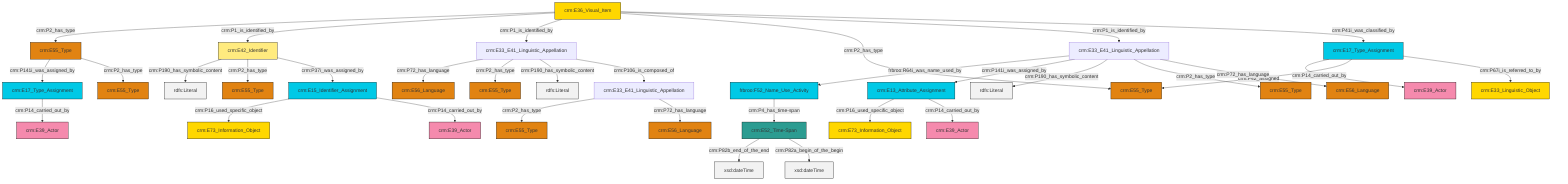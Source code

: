 graph TD
classDef Literal fill:#f2f2f2,stroke:#000000;
classDef CRM_Entity fill:#FFFFFF,stroke:#000000;
classDef Temporal_Entity fill:#00C9E6, stroke:#000000;
classDef Type fill:#E18312, stroke:#000000;
classDef Time-Span fill:#2C9C91, stroke:#000000;
classDef Appellation fill:#FFEB7F, stroke:#000000;
classDef Place fill:#008836, stroke:#000000;
classDef Persistent_Item fill:#B266B2, stroke:#000000;
classDef Conceptual_Object fill:#FFD700, stroke:#000000;
classDef Physical_Thing fill:#D2B48C, stroke:#000000;
classDef Actor fill:#f58aad, stroke:#000000;
classDef PC_Classes fill:#4ce600, stroke:#000000;
classDef Multi fill:#cccccc,stroke:#000000;

2["crm:E42_Identifier"]:::Appellation -->|crm:P190_has_symbolic_content| 3[rdfs:Literal]:::Literal
4["crm:E36_Visual_Item"]:::Conceptual_Object -->|crm:P2_has_type| 5["crm:E55_Type"]:::Type
6["crm:E33_E41_Linguistic_Appellation"]:::Default -->|frbroo:R64i_was_name_used_by| 7["frbroo:F52_Name_Use_Activity"]:::Temporal_Entity
8["crm:E33_E41_Linguistic_Appellation"]:::Default -->|crm:P72_has_language| 9["crm:E56_Language"]:::Type
6["crm:E33_E41_Linguistic_Appellation"]:::Default -->|crm:P141i_was_assigned_by| 10["crm:E13_Attribute_Assignment"]:::Temporal_Entity
6["crm:E33_E41_Linguistic_Appellation"]:::Default -->|crm:P190_has_symbolic_content| 15[rdfs:Literal]:::Literal
4["crm:E36_Visual_Item"]:::Conceptual_Object -->|crm:P1_is_identified_by| 2["crm:E42_Identifier"]:::Appellation
16["crm:E15_Identifier_Assignment"]:::Temporal_Entity -->|crm:P16_used_specific_object| 0["crm:E73_Information_Object"]:::Conceptual_Object
8["crm:E33_E41_Linguistic_Appellation"]:::Default -->|crm:P2_has_type| 22["crm:E55_Type"]:::Type
10["crm:E13_Attribute_Assignment"]:::Temporal_Entity -->|crm:P16_used_specific_object| 23["crm:E73_Information_Object"]:::Conceptual_Object
13["crm:E33_E41_Linguistic_Appellation"]:::Default -->|crm:P2_has_type| 24["crm:E55_Type"]:::Type
25["crm:E17_Type_Assignment"]:::Temporal_Entity -->|crm:P14_carried_out_by| 20["crm:E39_Actor"]:::Actor
8["crm:E33_E41_Linguistic_Appellation"]:::Default -->|crm:P190_has_symbolic_content| 27[rdfs:Literal]:::Literal
4["crm:E36_Visual_Item"]:::Conceptual_Object -->|crm:P1_is_identified_by| 8["crm:E33_E41_Linguistic_Appellation"]:::Default
30["crm:E52_Time-Span"]:::Time-Span -->|crm:P82b_end_of_the_end| 32[xsd:dateTime]:::Literal
4["crm:E36_Visual_Item"]:::Conceptual_Object -->|crm:P2_has_type| 36["crm:E55_Type"]:::Type
13["crm:E33_E41_Linguistic_Appellation"]:::Default -->|crm:P72_has_language| 17["crm:E56_Language"]:::Type
16["crm:E15_Identifier_Assignment"]:::Temporal_Entity -->|crm:P14_carried_out_by| 40["crm:E39_Actor"]:::Actor
6["crm:E33_E41_Linguistic_Appellation"]:::Default -->|crm:P2_has_type| 42["crm:E55_Type"]:::Type
38["crm:E17_Type_Assignment"]:::Temporal_Entity -->|crm:P14_carried_out_by| 34["crm:E39_Actor"]:::Actor
7["frbroo:F52_Name_Use_Activity"]:::Temporal_Entity -->|crm:P4_has_time-span| 30["crm:E52_Time-Span"]:::Time-Span
5["crm:E55_Type"]:::Type -->|crm:P141i_was_assigned_by| 38["crm:E17_Type_Assignment"]:::Temporal_Entity
5["crm:E55_Type"]:::Type -->|crm:P2_has_type| 11["crm:E55_Type"]:::Type
25["crm:E17_Type_Assignment"]:::Temporal_Entity -->|crm:P42_assigned| 36["crm:E55_Type"]:::Type
4["crm:E36_Visual_Item"]:::Conceptual_Object -->|crm:P1_is_identified_by| 6["crm:E33_E41_Linguistic_Appellation"]:::Default
10["crm:E13_Attribute_Assignment"]:::Temporal_Entity -->|crm:P14_carried_out_by| 28["crm:E39_Actor"]:::Actor
6["crm:E33_E41_Linguistic_Appellation"]:::Default -->|crm:P72_has_language| 53["crm:E56_Language"]:::Type
30["crm:E52_Time-Span"]:::Time-Span -->|crm:P82a_begin_of_the_begin| 58[xsd:dateTime]:::Literal
8["crm:E33_E41_Linguistic_Appellation"]:::Default -->|crm:P106_is_composed_of| 13["crm:E33_E41_Linguistic_Appellation"]:::Default
2["crm:E42_Identifier"]:::Appellation -->|crm:P2_has_type| 55["crm:E55_Type"]:::Type
25["crm:E17_Type_Assignment"]:::Temporal_Entity -->|crm:P67i_is_referred_to_by| 49["crm:E33_Linguistic_Object"]:::Conceptual_Object
2["crm:E42_Identifier"]:::Appellation -->|crm:P37i_was_assigned_by| 16["crm:E15_Identifier_Assignment"]:::Temporal_Entity
4["crm:E36_Visual_Item"]:::Conceptual_Object -->|crm:P41i_was_classified_by| 25["crm:E17_Type_Assignment"]:::Temporal_Entity
